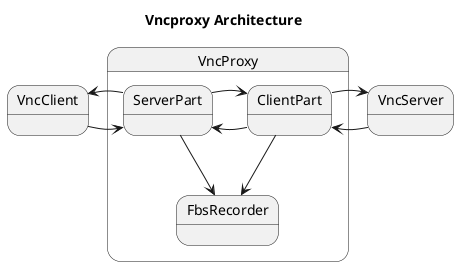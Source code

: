 @startuml
Title Vncproxy Architecture
State VncProxy{
State ClientPart
State ServerPart
state FbsRecorder
}
State VncClient
State VncServer 

VncClient -right-> ServerPart
ServerPart -left-> VncClient
VncServer -left-> ClientPart
ClientPart -right-> VncServer
ClientPart -left-> ServerPart
ServerPart -right-> ClientPart

ClientPart -down-> FbsRecorder
ServerPart -down-> FbsRecorder
@enduml


@startuml
Title Vncproxy Fbs Player
State VncProxy{

State ServerPart
state FbsPlayer
}
State VncClient
VncClient -left-> ServerPart
ServerPart -right-> VncClient

FbsPlayer -up-> ServerPart
@enduml